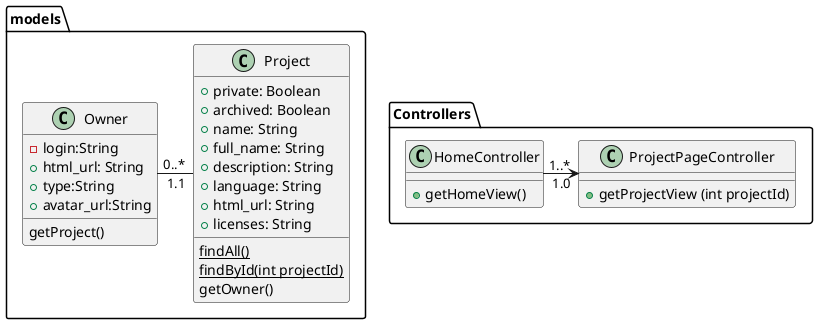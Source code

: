 @startuml


package models {
    class Owner{
        -login:String
        +html_url: String   
        +type:String
        +avatar_url:String
        getProject()
    }

    class Project{
        +private: Boolean
        +archived: Boolean
        +name: String
        +full_name: String
        +description: String
        +language: String
        +html_url: String
        +licenses: String
        {static} findAll()
        {static} findById(int projectId)
        getOwner()
    }
    Owner "0..*" - "1.1" Project
}

package Controllers{
    class HomeController{
        +getHomeView()
    }
    class ProjectPageController{
        + getProjectView (int projectId)
    }  
    HomeController "1..*" -> "1.0" ProjectPageController
}
@enduml